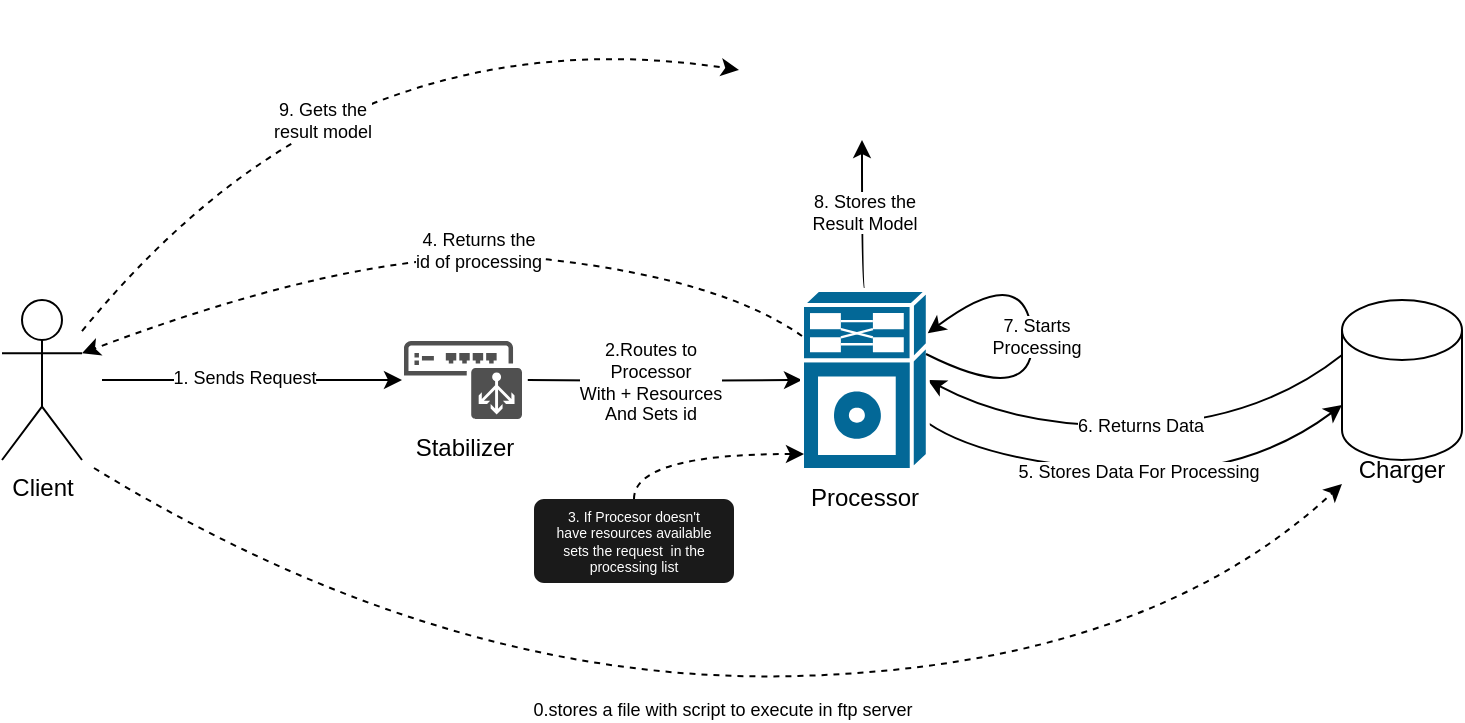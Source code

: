 <mxfile version="15.8.4" type="device"><diagram id="9_sHL_4fZm4dnQV9QjM-" name="Page-1"><mxGraphModel dx="918" dy="508" grid="0" gridSize="10" guides="1" tooltips="1" connect="1" arrows="1" fold="1" page="1" pageScale="1" pageWidth="827" pageHeight="1169" math="0" shadow="0"><root><mxCell id="0"/><mxCell id="1" parent="0"/><mxCell id="TT_UFTgt-6w4kMeVXw8e-6" style="edgeStyle=orthogonalEdgeStyle;rounded=0;orthogonalLoop=1;jettySize=auto;html=1;entryX=0;entryY=0.5;entryDx=0;entryDy=0;entryPerimeter=0;curved=1;" parent="1" edge="1"><mxGeometry relative="1" as="geometry"><mxPoint x="90" y="280" as="sourcePoint"/><mxPoint x="240" y="280" as="targetPoint"/></mxGeometry></mxCell><mxCell id="TT_UFTgt-6w4kMeVXw8e-7" value="1. Sends Request" style="edgeLabel;html=1;align=center;verticalAlign=middle;resizable=0;points=[];fontSize=9;" parent="TT_UFTgt-6w4kMeVXw8e-6" vertex="1" connectable="0"><mxGeometry x="-0.225" y="1" relative="1" as="geometry"><mxPoint x="13" as="offset"/></mxGeometry></mxCell><mxCell id="TT_UFTgt-6w4kMeVXw8e-1" value="Client" style="shape=umlActor;verticalLabelPosition=bottom;verticalAlign=top;html=1;outlineConnect=0;" parent="1" vertex="1"><mxGeometry x="40" y="240" width="40" height="80" as="geometry"/></mxCell><mxCell id="TT_UFTgt-6w4kMeVXw8e-14" value="" style="edgeStyle=orthogonalEdgeStyle;rounded=0;orthogonalLoop=1;jettySize=auto;html=1;entryX=0;entryY=0.5;entryDx=0;entryDy=0;entryPerimeter=0;curved=1;" parent="1" target="TT_UFTgt-6w4kMeVXw8e-31" edge="1"><mxGeometry relative="1" as="geometry"><mxPoint x="302.89" y="280" as="sourcePoint"/><mxPoint x="414" y="280" as="targetPoint"/><Array as="points"/></mxGeometry></mxCell><mxCell id="TT_UFTgt-6w4kMeVXw8e-15" value="2.Routes to &lt;br style=&quot;font-size: 9px&quot;&gt;Processor &lt;br style=&quot;font-size: 9px&quot;&gt;With + Resources&lt;br style=&quot;font-size: 9px&quot;&gt;And Sets id" style="edgeLabel;html=1;align=center;verticalAlign=middle;resizable=0;points=[];fontSize=9;" parent="TT_UFTgt-6w4kMeVXw8e-14" vertex="1" connectable="0"><mxGeometry x="-0.227" relative="1" as="geometry"><mxPoint x="8" as="offset"/></mxGeometry></mxCell><mxCell id="TT_UFTgt-6w4kMeVXw8e-25" value="" style="edgeStyle=orthogonalEdgeStyle;rounded=0;orthogonalLoop=1;jettySize=auto;html=1;exitX=0.5;exitY=0;exitDx=0;exitDy=0;exitPerimeter=0;curved=1;" parent="1" source="TT_UFTgt-6w4kMeVXw8e-31" target="TT_UFTgt-6w4kMeVXw8e-24" edge="1"><mxGeometry relative="1" as="geometry"><mxPoint x="444" y="230" as="sourcePoint"/><Array as="points"><mxPoint x="470" y="235"/></Array></mxGeometry></mxCell><mxCell id="TT_UFTgt-6w4kMeVXw8e-26" value="8. Stores the &lt;br style=&quot;font-size: 9px&quot;&gt;Result Model" style="edgeLabel;html=1;align=center;verticalAlign=middle;resizable=0;points=[];fontSize=9;" parent="TT_UFTgt-6w4kMeVXw8e-25" vertex="1" connectable="0"><mxGeometry x="-0.273" relative="1" as="geometry"><mxPoint x="1" y="-13" as="offset"/></mxGeometry></mxCell><mxCell id="TT_UFTgt-6w4kMeVXw8e-11" value="" style="shape=cylinder3;whiteSpace=wrap;html=1;boundedLbl=1;backgroundOutline=1;size=15;" parent="1" vertex="1"><mxGeometry x="710" y="240" width="60" height="80" as="geometry"/></mxCell><mxCell id="TT_UFTgt-6w4kMeVXw8e-18" value="Charger" style="text;html=1;strokeColor=none;fillColor=none;align=center;verticalAlign=middle;whiteSpace=wrap;rounded=0;" parent="1" vertex="1"><mxGeometry x="710" y="309.5" width="60" height="30" as="geometry"/></mxCell><mxCell id="TT_UFTgt-6w4kMeVXw8e-20" value="" style="endArrow=classic;html=1;rounded=0;entryX=0;entryY=0;entryDx=0;entryDy=52.5;entryPerimeter=0;curved=1;" parent="1" source="TT_UFTgt-6w4kMeVXw8e-31" target="TT_UFTgt-6w4kMeVXw8e-11" edge="1"><mxGeometry width="50" height="50" relative="1" as="geometry"><mxPoint x="508" y="311" as="sourcePoint"/><mxPoint x="705" y="298" as="targetPoint"/><Array as="points"><mxPoint x="530" y="320"/><mxPoint x="660" y="330"/></Array></mxGeometry></mxCell><mxCell id="TT_UFTgt-6w4kMeVXw8e-32" value="5. Stores Data For Processing" style="edgeLabel;html=1;align=center;verticalAlign=middle;resizable=0;points=[];fontSize=9;" parent="TT_UFTgt-6w4kMeVXw8e-20" vertex="1" connectable="0"><mxGeometry x="-0.075" y="-2" relative="1" as="geometry"><mxPoint x="6" y="-2" as="offset"/></mxGeometry></mxCell><mxCell id="TT_UFTgt-6w4kMeVXw8e-23" value="6. Returns Data" style="endArrow=classic;html=1;rounded=0;exitX=0;exitY=0;exitDx=0;exitDy=27.5;exitPerimeter=0;fontSize=9;entryX=1;entryY=0.5;entryDx=0;entryDy=0;entryPerimeter=0;curved=1;" parent="1" source="TT_UFTgt-6w4kMeVXw8e-11" target="TT_UFTgt-6w4kMeVXw8e-31" edge="1"><mxGeometry width="50" height="50" relative="1" as="geometry"><mxPoint x="704" y="260" as="sourcePoint"/><mxPoint x="508" y="260" as="targetPoint"/><Array as="points"><mxPoint x="669" y="300"/><mxPoint x="550" y="305"/></Array></mxGeometry></mxCell><mxCell id="TT_UFTgt-6w4kMeVXw8e-24" value="" style="shape=image;html=1;verticalAlign=top;verticalLabelPosition=bottom;labelBackgroundColor=#ffffff;imageAspect=0;aspect=fixed;image=https://cdn2.iconfinder.com/data/icons/artificial-intelligence-6/64/ArtificialIntelligence16-128.png;" parent="1" vertex="1"><mxGeometry x="408.5" y="90" width="70" height="70" as="geometry"/></mxCell><mxCell id="TT_UFTgt-6w4kMeVXw8e-27" value="" style="endArrow=classic;html=1;rounded=0;dashed=1;entryX=0;entryY=0.5;entryDx=0;entryDy=0;curved=1;" parent="1" source="TT_UFTgt-6w4kMeVXw8e-1" target="TT_UFTgt-6w4kMeVXw8e-24" edge="1"><mxGeometry width="50" height="50" relative="1" as="geometry"><mxPoint x="90" y="250" as="sourcePoint"/><mxPoint x="400" y="125" as="targetPoint"/><Array as="points"><mxPoint x="150" y="170"/><mxPoint x="310" y="110"/></Array></mxGeometry></mxCell><mxCell id="TT_UFTgt-6w4kMeVXw8e-28" value="9. Gets the &lt;br&gt;result model" style="edgeLabel;html=1;align=center;verticalAlign=middle;resizable=0;points=[];fontSize=9;" parent="TT_UFTgt-6w4kMeVXw8e-27" vertex="1" connectable="0"><mxGeometry x="0.14" y="2" relative="1" as="geometry"><mxPoint x="-49" y="19" as="offset"/></mxGeometry></mxCell><mxCell id="TT_UFTgt-6w4kMeVXw8e-30" value="Stabilizer" style="pointerEvents=1;shadow=0;dashed=0;html=1;strokeColor=none;fillColor=#505050;labelPosition=center;verticalLabelPosition=bottom;verticalAlign=top;outlineConnect=0;align=center;shape=mxgraph.office.devices.load_balancer;" parent="1" vertex="1"><mxGeometry x="241" y="260.5" width="59" height="39" as="geometry"/></mxCell><mxCell id="TT_UFTgt-6w4kMeVXw8e-31" value="Processor" style="shape=mxgraph.cisco.misc.generic_processor;html=1;pointerEvents=1;dashed=0;fillColor=#036897;strokeColor=#ffffff;strokeWidth=2;verticalLabelPosition=bottom;verticalAlign=top;align=center;outlineConnect=0;" parent="1" vertex="1"><mxGeometry x="440" y="235" width="62.89" height="90" as="geometry"/></mxCell><mxCell id="TT_UFTgt-6w4kMeVXw8e-44" style="edgeStyle=orthogonalEdgeStyle;rounded=0;orthogonalLoop=1;jettySize=auto;html=1;exitX=0.5;exitY=0;exitDx=0;exitDy=0;exitPerimeter=0;dashed=1;fontSize=7;curved=1;" parent="1" source="TT_UFTgt-6w4kMeVXw8e-40" edge="1"><mxGeometry relative="1" as="geometry"><mxPoint x="441" y="317" as="targetPoint"/><Array as="points"><mxPoint x="356" y="317"/><mxPoint x="441" y="317"/></Array></mxGeometry></mxCell><mxCell id="TT_UFTgt-6w4kMeVXw8e-40" value="3. If Procesor doesn't have resources available sets the request&amp;nbsp; in the processing list" style="html=1;shadow=0;dashed=0;shape=mxgraph.bootstrap.popover;fillColor=#1A1A1A;strokeColor=none;dx=62.49;dy=0;rSize=5;whiteSpace=wrap;verticalAlign=top;spacing=10;fontSize=7;spacingLeft=0;align=center;spacingTop=-10;fontColor=#FFFFFF;rotation=0;" parent="1" vertex="1"><mxGeometry x="306" y="339.5" width="100" height="42" as="geometry"/></mxCell><mxCell id="TT_UFTgt-6w4kMeVXw8e-45" value="" style="endArrow=classic;html=1;rounded=0;dashed=1;fontSize=7;entryX=1;entryY=0.333;entryDx=0;entryDy=0;entryPerimeter=0;curved=1;" parent="1" source="TT_UFTgt-6w4kMeVXw8e-31" target="TT_UFTgt-6w4kMeVXw8e-1" edge="1"><mxGeometry width="50" height="50" relative="1" as="geometry"><mxPoint x="390" y="310" as="sourcePoint"/><mxPoint x="440" y="260" as="targetPoint"/><Array as="points"><mxPoint x="400" y="230"/><mxPoint x="230" y="210"/></Array></mxGeometry></mxCell><mxCell id="TT_UFTgt-6w4kMeVXw8e-47" value="4. Returns the &lt;br&gt;id of processing" style="edgeLabel;html=1;align=center;verticalAlign=middle;resizable=0;points=[];fontSize=9;" parent="TT_UFTgt-6w4kMeVXw8e-45" vertex="1" connectable="0"><mxGeometry x="-0.092" y="-1" relative="1" as="geometry"><mxPoint as="offset"/></mxGeometry></mxCell><mxCell id="TT_UFTgt-6w4kMeVXw8e-51" value="" style="endArrow=classic;html=1;rounded=1;curved=1;" parent="1" target="TT_UFTgt-6w4kMeVXw8e-31" edge="1"><mxGeometry width="50" height="50" relative="1" as="geometry"><mxPoint x="502" y="267" as="sourcePoint"/><mxPoint x="569" y="226" as="targetPoint"/><Array as="points"><mxPoint x="558" y="295"/><mxPoint x="552" y="220"/></Array></mxGeometry></mxCell><mxCell id="TT_UFTgt-6w4kMeVXw8e-52" value="7. Starts &lt;br style=&quot;font-size: 9px&quot;&gt;Processing" style="edgeLabel;html=1;align=center;verticalAlign=middle;resizable=0;points=[];fontSize=9;" parent="TT_UFTgt-6w4kMeVXw8e-51" vertex="1" connectable="0"><mxGeometry x="0.096" y="1" relative="1" as="geometry"><mxPoint x="3" y="9" as="offset"/></mxGeometry></mxCell><mxCell id="HULDWdDq00XrkCxEFxtG-1" value="" style="endArrow=classic;html=1;rounded=0;dashed=1;entryX=0;entryY=0.75;entryDx=0;entryDy=0;curved=1;" edge="1" parent="1" target="TT_UFTgt-6w4kMeVXw8e-18"><mxGeometry width="50" height="50" relative="1" as="geometry"><mxPoint x="86" y="324" as="sourcePoint"/><mxPoint x="710" y="396.5" as="targetPoint"/><Array as="points"><mxPoint x="264" y="433"/><mxPoint x="612" y="423"/></Array></mxGeometry></mxCell><mxCell id="HULDWdDq00XrkCxEFxtG-2" value="0.stores a file with script to execute in ftp server&lt;br&gt;" style="edgeLabel;html=1;align=center;verticalAlign=middle;resizable=0;points=[];fontSize=9;" vertex="1" connectable="0" parent="HULDWdDq00XrkCxEFxtG-1"><mxGeometry x="0.14" y="2" relative="1" as="geometry"><mxPoint x="-49" y="19" as="offset"/></mxGeometry></mxCell></root></mxGraphModel></diagram></mxfile>